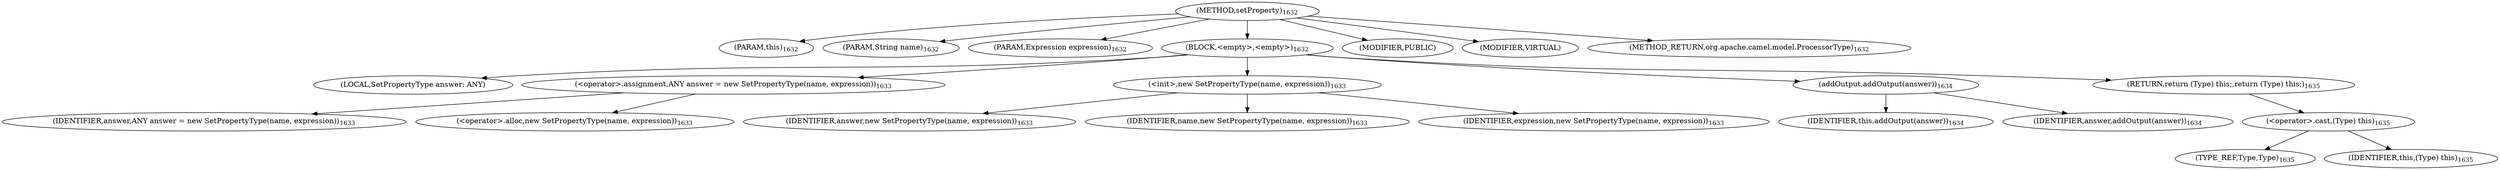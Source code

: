 digraph "setProperty" {  
"2932" [label = <(METHOD,setProperty)<SUB>1632</SUB>> ]
"439" [label = <(PARAM,this)<SUB>1632</SUB>> ]
"2933" [label = <(PARAM,String name)<SUB>1632</SUB>> ]
"2934" [label = <(PARAM,Expression expression)<SUB>1632</SUB>> ]
"2935" [label = <(BLOCK,&lt;empty&gt;,&lt;empty&gt;)<SUB>1632</SUB>> ]
"437" [label = <(LOCAL,SetPropertyType answer: ANY)> ]
"2936" [label = <(&lt;operator&gt;.assignment,ANY answer = new SetPropertyType(name, expression))<SUB>1633</SUB>> ]
"2937" [label = <(IDENTIFIER,answer,ANY answer = new SetPropertyType(name, expression))<SUB>1633</SUB>> ]
"2938" [label = <(&lt;operator&gt;.alloc,new SetPropertyType(name, expression))<SUB>1633</SUB>> ]
"2939" [label = <(&lt;init&gt;,new SetPropertyType(name, expression))<SUB>1633</SUB>> ]
"436" [label = <(IDENTIFIER,answer,new SetPropertyType(name, expression))<SUB>1633</SUB>> ]
"2940" [label = <(IDENTIFIER,name,new SetPropertyType(name, expression))<SUB>1633</SUB>> ]
"2941" [label = <(IDENTIFIER,expression,new SetPropertyType(name, expression))<SUB>1633</SUB>> ]
"2942" [label = <(addOutput,addOutput(answer))<SUB>1634</SUB>> ]
"438" [label = <(IDENTIFIER,this,addOutput(answer))<SUB>1634</SUB>> ]
"2943" [label = <(IDENTIFIER,answer,addOutput(answer))<SUB>1634</SUB>> ]
"2944" [label = <(RETURN,return (Type) this;,return (Type) this;)<SUB>1635</SUB>> ]
"2945" [label = <(&lt;operator&gt;.cast,(Type) this)<SUB>1635</SUB>> ]
"2946" [label = <(TYPE_REF,Type,Type)<SUB>1635</SUB>> ]
"440" [label = <(IDENTIFIER,this,(Type) this)<SUB>1635</SUB>> ]
"2947" [label = <(MODIFIER,PUBLIC)> ]
"2948" [label = <(MODIFIER,VIRTUAL)> ]
"2949" [label = <(METHOD_RETURN,org.apache.camel.model.ProcessorType)<SUB>1632</SUB>> ]
  "2932" -> "439" 
  "2932" -> "2933" 
  "2932" -> "2934" 
  "2932" -> "2935" 
  "2932" -> "2947" 
  "2932" -> "2948" 
  "2932" -> "2949" 
  "2935" -> "437" 
  "2935" -> "2936" 
  "2935" -> "2939" 
  "2935" -> "2942" 
  "2935" -> "2944" 
  "2936" -> "2937" 
  "2936" -> "2938" 
  "2939" -> "436" 
  "2939" -> "2940" 
  "2939" -> "2941" 
  "2942" -> "438" 
  "2942" -> "2943" 
  "2944" -> "2945" 
  "2945" -> "2946" 
  "2945" -> "440" 
}
